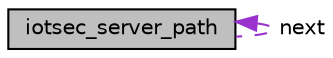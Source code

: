 digraph "iotsec_server_path"
{
 // LATEX_PDF_SIZE
  edge [fontname="Helvetica",fontsize="10",labelfontname="Helvetica",labelfontsize="10"];
  node [fontname="Helvetica",fontsize="10",shape=record];
  Node1 [label="iotsec_server_path",height=0.2,width=0.4,color="black", fillcolor="grey75", style="filled", fontcolor="black",tooltip="URI path structure."];
  Node1 -> Node1 [dir="back",color="darkorchid3",fontsize="10",style="dashed",label=" next" ,fontname="Helvetica"];
}
